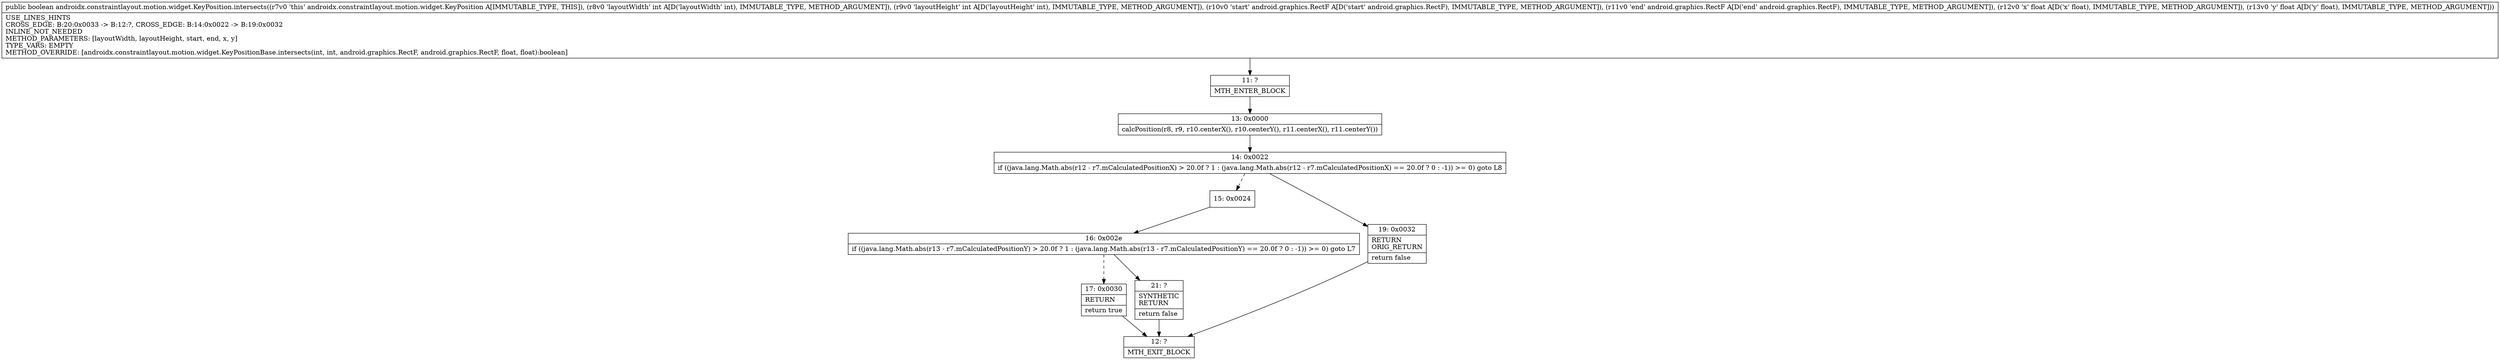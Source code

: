 digraph "CFG forandroidx.constraintlayout.motion.widget.KeyPosition.intersects(IILandroid\/graphics\/RectF;Landroid\/graphics\/RectF;FF)Z" {
Node_11 [shape=record,label="{11\:\ ?|MTH_ENTER_BLOCK\l}"];
Node_13 [shape=record,label="{13\:\ 0x0000|calcPosition(r8, r9, r10.centerX(), r10.centerY(), r11.centerX(), r11.centerY())\l}"];
Node_14 [shape=record,label="{14\:\ 0x0022|if ((java.lang.Math.abs(r12 \- r7.mCalculatedPositionX) \> 20.0f ? 1 : (java.lang.Math.abs(r12 \- r7.mCalculatedPositionX) == 20.0f ? 0 : \-1)) \>= 0) goto L8\l}"];
Node_15 [shape=record,label="{15\:\ 0x0024}"];
Node_16 [shape=record,label="{16\:\ 0x002e|if ((java.lang.Math.abs(r13 \- r7.mCalculatedPositionY) \> 20.0f ? 1 : (java.lang.Math.abs(r13 \- r7.mCalculatedPositionY) == 20.0f ? 0 : \-1)) \>= 0) goto L7\l}"];
Node_17 [shape=record,label="{17\:\ 0x0030|RETURN\l|return true\l}"];
Node_12 [shape=record,label="{12\:\ ?|MTH_EXIT_BLOCK\l}"];
Node_21 [shape=record,label="{21\:\ ?|SYNTHETIC\lRETURN\l|return false\l}"];
Node_19 [shape=record,label="{19\:\ 0x0032|RETURN\lORIG_RETURN\l|return false\l}"];
MethodNode[shape=record,label="{public boolean androidx.constraintlayout.motion.widget.KeyPosition.intersects((r7v0 'this' androidx.constraintlayout.motion.widget.KeyPosition A[IMMUTABLE_TYPE, THIS]), (r8v0 'layoutWidth' int A[D('layoutWidth' int), IMMUTABLE_TYPE, METHOD_ARGUMENT]), (r9v0 'layoutHeight' int A[D('layoutHeight' int), IMMUTABLE_TYPE, METHOD_ARGUMENT]), (r10v0 'start' android.graphics.RectF A[D('start' android.graphics.RectF), IMMUTABLE_TYPE, METHOD_ARGUMENT]), (r11v0 'end' android.graphics.RectF A[D('end' android.graphics.RectF), IMMUTABLE_TYPE, METHOD_ARGUMENT]), (r12v0 'x' float A[D('x' float), IMMUTABLE_TYPE, METHOD_ARGUMENT]), (r13v0 'y' float A[D('y' float), IMMUTABLE_TYPE, METHOD_ARGUMENT]))  | USE_LINES_HINTS\lCROSS_EDGE: B:20:0x0033 \-\> B:12:?, CROSS_EDGE: B:14:0x0022 \-\> B:19:0x0032\lINLINE_NOT_NEEDED\lMETHOD_PARAMETERS: [layoutWidth, layoutHeight, start, end, x, y]\lTYPE_VARS: EMPTY\lMETHOD_OVERRIDE: [androidx.constraintlayout.motion.widget.KeyPositionBase.intersects(int, int, android.graphics.RectF, android.graphics.RectF, float, float):boolean]\l}"];
MethodNode -> Node_11;Node_11 -> Node_13;
Node_13 -> Node_14;
Node_14 -> Node_15[style=dashed];
Node_14 -> Node_19;
Node_15 -> Node_16;
Node_16 -> Node_17[style=dashed];
Node_16 -> Node_21;
Node_17 -> Node_12;
Node_21 -> Node_12;
Node_19 -> Node_12;
}

